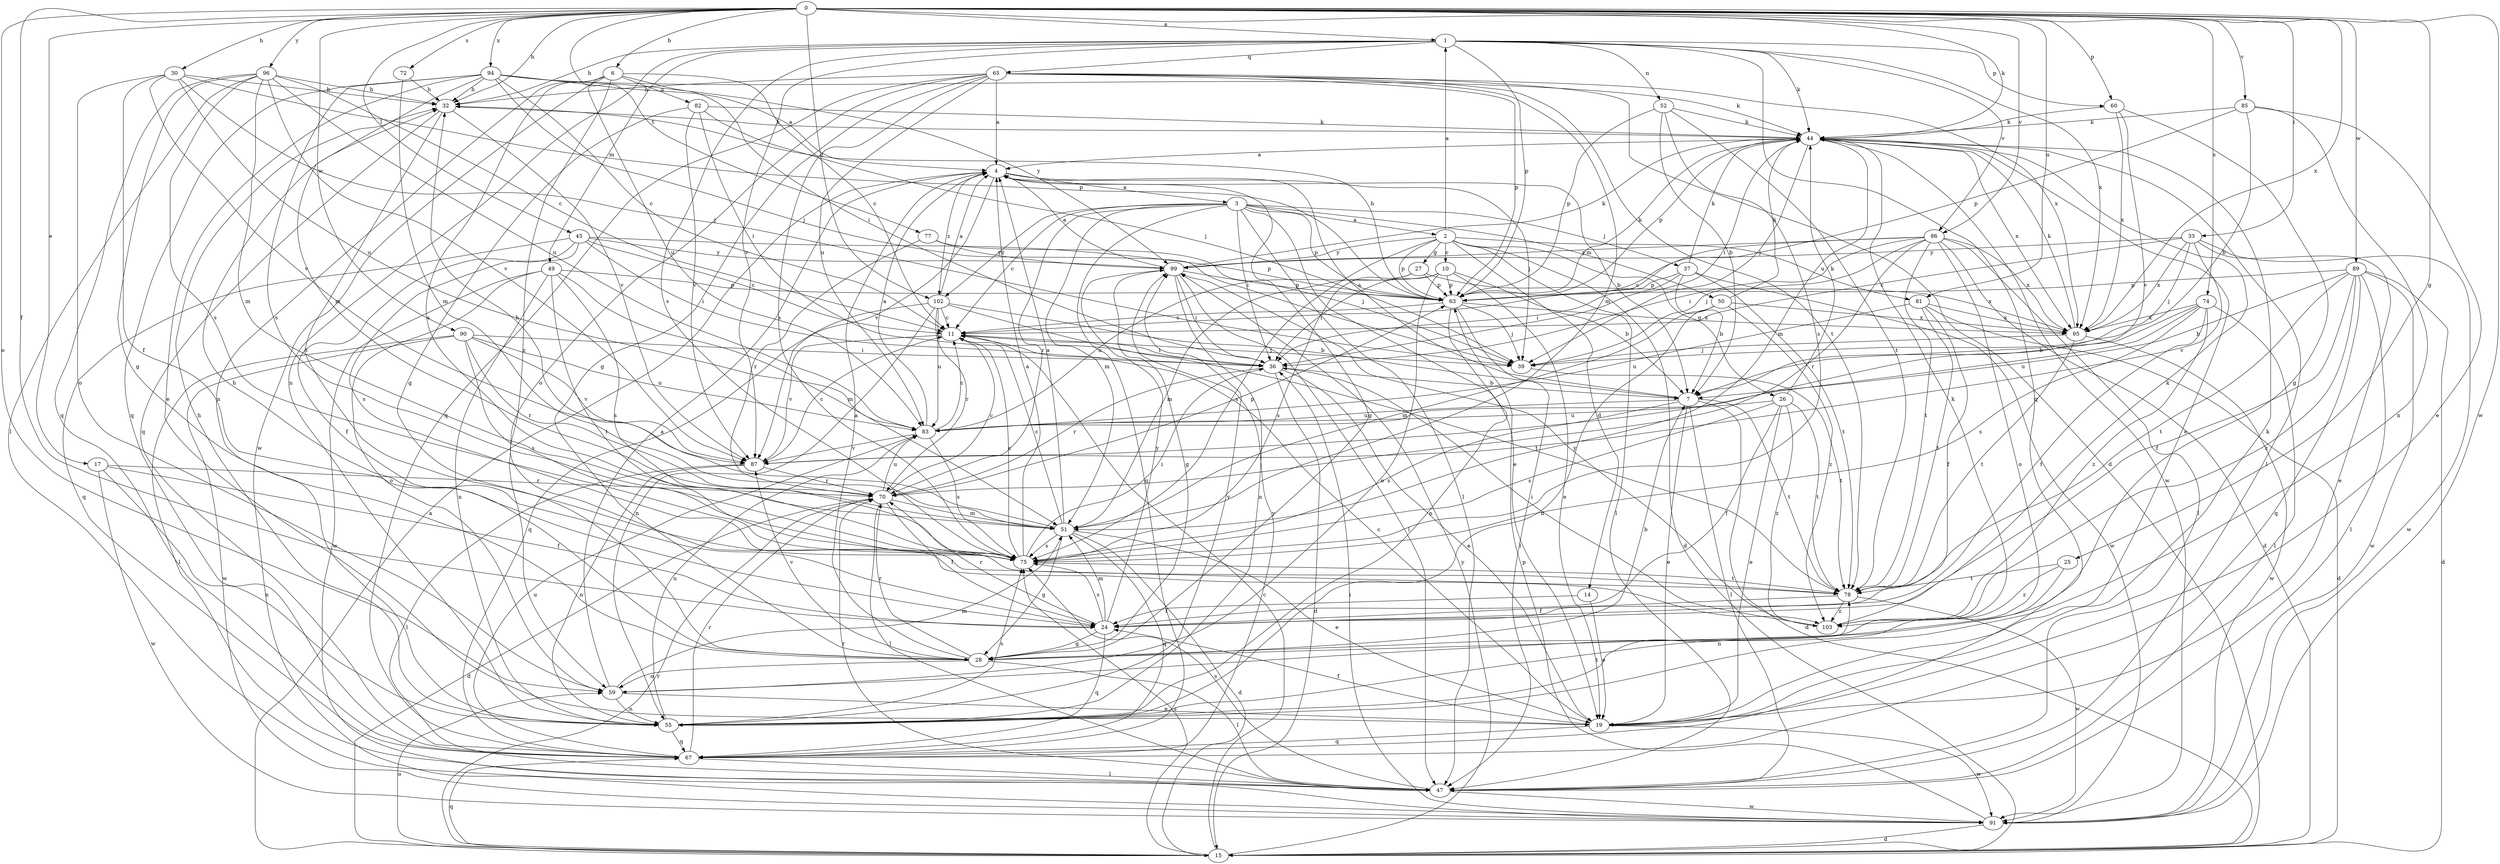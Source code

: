 strict digraph  {
0;
1;
2;
3;
4;
6;
7;
10;
11;
14;
15;
17;
19;
24;
25;
26;
27;
28;
30;
32;
33;
36;
37;
39;
44;
45;
47;
49;
50;
51;
52;
55;
59;
60;
63;
65;
67;
70;
72;
74;
75;
77;
78;
81;
82;
83;
85;
86;
87;
89;
90;
91;
94;
95;
96;
99;
102;
103;
0 -> 1  [label=a];
0 -> 6  [label=b];
0 -> 17  [label=e];
0 -> 24  [label=f];
0 -> 25  [label=g];
0 -> 30  [label=h];
0 -> 32  [label=h];
0 -> 33  [label=i];
0 -> 44  [label=k];
0 -> 45  [label=l];
0 -> 59  [label=o];
0 -> 60  [label=p];
0 -> 72  [label=s];
0 -> 74  [label=s];
0 -> 77  [label=t];
0 -> 81  [label=u];
0 -> 85  [label=v];
0 -> 86  [label=v];
0 -> 89  [label=w];
0 -> 90  [label=w];
0 -> 91  [label=w];
0 -> 94  [label=x];
0 -> 95  [label=x];
0 -> 96  [label=y];
0 -> 102  [label=z];
1 -> 32  [label=h];
1 -> 44  [label=k];
1 -> 49  [label=m];
1 -> 52  [label=n];
1 -> 55  [label=n];
1 -> 60  [label=p];
1 -> 63  [label=p];
1 -> 65  [label=q];
1 -> 67  [label=q];
1 -> 75  [label=s];
1 -> 86  [label=v];
1 -> 87  [label=v];
1 -> 95  [label=x];
2 -> 1  [label=a];
2 -> 10  [label=c];
2 -> 14  [label=d];
2 -> 15  [label=d];
2 -> 26  [label=g];
2 -> 27  [label=g];
2 -> 47  [label=l];
2 -> 63  [label=p];
2 -> 75  [label=s];
2 -> 81  [label=u];
2 -> 99  [label=y];
3 -> 2  [label=a];
3 -> 11  [label=c];
3 -> 19  [label=e];
3 -> 36  [label=i];
3 -> 37  [label=j];
3 -> 47  [label=l];
3 -> 50  [label=m];
3 -> 51  [label=m];
3 -> 63  [label=p];
3 -> 67  [label=q];
3 -> 70  [label=r];
3 -> 102  [label=z];
4 -> 3  [label=a];
4 -> 7  [label=b];
4 -> 28  [label=g];
4 -> 39  [label=j];
4 -> 87  [label=v];
4 -> 102  [label=z];
6 -> 11  [label=c];
6 -> 36  [label=i];
6 -> 55  [label=n];
6 -> 75  [label=s];
6 -> 82  [label=u];
6 -> 83  [label=u];
6 -> 91  [label=w];
6 -> 103  [label=z];
7 -> 4  [label=a];
7 -> 15  [label=d];
7 -> 19  [label=e];
7 -> 47  [label=l];
7 -> 75  [label=s];
7 -> 78  [label=t];
7 -> 83  [label=u];
10 -> 7  [label=b];
10 -> 19  [label=e];
10 -> 36  [label=i];
10 -> 59  [label=o];
10 -> 63  [label=p];
10 -> 83  [label=u];
11 -> 36  [label=i];
11 -> 39  [label=j];
11 -> 87  [label=v];
14 -> 19  [label=e];
14 -> 24  [label=f];
15 -> 4  [label=a];
15 -> 11  [label=c];
15 -> 59  [label=o];
15 -> 67  [label=q];
15 -> 70  [label=r];
15 -> 75  [label=s];
15 -> 99  [label=y];
17 -> 24  [label=f];
17 -> 55  [label=n];
17 -> 70  [label=r];
17 -> 91  [label=w];
19 -> 11  [label=c];
19 -> 24  [label=f];
19 -> 44  [label=k];
19 -> 67  [label=q];
19 -> 91  [label=w];
24 -> 28  [label=g];
24 -> 51  [label=m];
24 -> 67  [label=q];
24 -> 70  [label=r];
24 -> 75  [label=s];
24 -> 99  [label=y];
25 -> 55  [label=n];
25 -> 78  [label=t];
25 -> 103  [label=z];
26 -> 19  [label=e];
26 -> 24  [label=f];
26 -> 44  [label=k];
26 -> 75  [label=s];
26 -> 78  [label=t];
26 -> 83  [label=u];
26 -> 103  [label=z];
27 -> 51  [label=m];
27 -> 63  [label=p];
27 -> 75  [label=s];
27 -> 95  [label=x];
28 -> 4  [label=a];
28 -> 7  [label=b];
28 -> 32  [label=h];
28 -> 44  [label=k];
28 -> 47  [label=l];
28 -> 59  [label=o];
28 -> 70  [label=r];
28 -> 87  [label=v];
30 -> 24  [label=f];
30 -> 32  [label=h];
30 -> 39  [label=j];
30 -> 59  [label=o];
30 -> 63  [label=p];
30 -> 83  [label=u];
30 -> 87  [label=v];
32 -> 44  [label=k];
32 -> 67  [label=q];
32 -> 78  [label=t];
32 -> 87  [label=v];
33 -> 11  [label=c];
33 -> 19  [label=e];
33 -> 39  [label=j];
33 -> 87  [label=v];
33 -> 91  [label=w];
33 -> 95  [label=x];
33 -> 99  [label=y];
36 -> 7  [label=b];
36 -> 15  [label=d];
36 -> 19  [label=e];
36 -> 70  [label=r];
37 -> 7  [label=b];
37 -> 36  [label=i];
37 -> 44  [label=k];
37 -> 63  [label=p];
37 -> 78  [label=t];
37 -> 91  [label=w];
39 -> 78  [label=t];
44 -> 4  [label=a];
44 -> 19  [label=e];
44 -> 36  [label=i];
44 -> 39  [label=j];
44 -> 47  [label=l];
44 -> 51  [label=m];
44 -> 63  [label=p];
44 -> 91  [label=w];
44 -> 95  [label=x];
45 -> 11  [label=c];
45 -> 24  [label=f];
45 -> 36  [label=i];
45 -> 63  [label=p];
45 -> 67  [label=q];
45 -> 75  [label=s];
45 -> 99  [label=y];
47 -> 70  [label=r];
47 -> 75  [label=s];
47 -> 91  [label=w];
49 -> 51  [label=m];
49 -> 55  [label=n];
49 -> 59  [label=o];
49 -> 63  [label=p];
49 -> 75  [label=s];
49 -> 78  [label=t];
49 -> 91  [label=w];
50 -> 44  [label=k];
50 -> 51  [label=m];
50 -> 55  [label=n];
50 -> 95  [label=x];
50 -> 103  [label=z];
51 -> 4  [label=a];
51 -> 11  [label=c];
51 -> 15  [label=d];
51 -> 19  [label=e];
51 -> 28  [label=g];
51 -> 32  [label=h];
51 -> 67  [label=q];
51 -> 75  [label=s];
52 -> 7  [label=b];
52 -> 44  [label=k];
52 -> 63  [label=p];
52 -> 75  [label=s];
52 -> 78  [label=t];
55 -> 32  [label=h];
55 -> 67  [label=q];
55 -> 75  [label=s];
55 -> 78  [label=t];
55 -> 83  [label=u];
55 -> 99  [label=y];
59 -> 4  [label=a];
59 -> 19  [label=e];
59 -> 51  [label=m];
59 -> 55  [label=n];
60 -> 28  [label=g];
60 -> 44  [label=k];
60 -> 87  [label=v];
60 -> 95  [label=x];
63 -> 11  [label=c];
63 -> 32  [label=h];
63 -> 39  [label=j];
63 -> 44  [label=k];
63 -> 47  [label=l];
63 -> 55  [label=n];
63 -> 95  [label=x];
65 -> 4  [label=a];
65 -> 15  [label=d];
65 -> 28  [label=g];
65 -> 32  [label=h];
65 -> 51  [label=m];
65 -> 59  [label=o];
65 -> 63  [label=p];
65 -> 67  [label=q];
65 -> 75  [label=s];
65 -> 78  [label=t];
65 -> 83  [label=u];
65 -> 95  [label=x];
67 -> 47  [label=l];
67 -> 70  [label=r];
67 -> 83  [label=u];
67 -> 99  [label=y];
70 -> 11  [label=c];
70 -> 15  [label=d];
70 -> 24  [label=f];
70 -> 47  [label=l];
70 -> 51  [label=m];
70 -> 63  [label=p];
70 -> 83  [label=u];
72 -> 32  [label=h];
72 -> 51  [label=m];
74 -> 7  [label=b];
74 -> 24  [label=f];
74 -> 47  [label=l];
74 -> 75  [label=s];
74 -> 83  [label=u];
74 -> 95  [label=x];
74 -> 103  [label=z];
75 -> 4  [label=a];
75 -> 11  [label=c];
75 -> 36  [label=i];
75 -> 78  [label=t];
77 -> 39  [label=j];
77 -> 70  [label=r];
77 -> 99  [label=y];
78 -> 24  [label=f];
78 -> 91  [label=w];
78 -> 103  [label=z];
81 -> 15  [label=d];
81 -> 24  [label=f];
81 -> 78  [label=t];
81 -> 83  [label=u];
81 -> 95  [label=x];
82 -> 28  [label=g];
82 -> 36  [label=i];
82 -> 39  [label=j];
82 -> 44  [label=k];
82 -> 87  [label=v];
83 -> 4  [label=a];
83 -> 11  [label=c];
83 -> 75  [label=s];
83 -> 87  [label=v];
85 -> 7  [label=b];
85 -> 19  [label=e];
85 -> 44  [label=k];
85 -> 55  [label=n];
85 -> 63  [label=p];
86 -> 11  [label=c];
86 -> 15  [label=d];
86 -> 36  [label=i];
86 -> 39  [label=j];
86 -> 47  [label=l];
86 -> 59  [label=o];
86 -> 70  [label=r];
86 -> 78  [label=t];
86 -> 95  [label=x];
86 -> 99  [label=y];
87 -> 11  [label=c];
87 -> 47  [label=l];
87 -> 55  [label=n];
87 -> 70  [label=r];
89 -> 7  [label=b];
89 -> 15  [label=d];
89 -> 24  [label=f];
89 -> 47  [label=l];
89 -> 63  [label=p];
89 -> 67  [label=q];
89 -> 78  [label=t];
89 -> 91  [label=w];
89 -> 103  [label=z];
90 -> 36  [label=i];
90 -> 47  [label=l];
90 -> 70  [label=r];
90 -> 75  [label=s];
90 -> 83  [label=u];
90 -> 87  [label=v];
90 -> 91  [label=w];
91 -> 15  [label=d];
91 -> 36  [label=i];
91 -> 63  [label=p];
94 -> 4  [label=a];
94 -> 11  [label=c];
94 -> 19  [label=e];
94 -> 32  [label=h];
94 -> 39  [label=j];
94 -> 44  [label=k];
94 -> 51  [label=m];
94 -> 67  [label=q];
94 -> 75  [label=s];
94 -> 99  [label=y];
95 -> 39  [label=j];
95 -> 44  [label=k];
95 -> 78  [label=t];
95 -> 91  [label=w];
96 -> 11  [label=c];
96 -> 28  [label=g];
96 -> 32  [label=h];
96 -> 47  [label=l];
96 -> 51  [label=m];
96 -> 67  [label=q];
96 -> 75  [label=s];
96 -> 83  [label=u];
96 -> 87  [label=v];
99 -> 4  [label=a];
99 -> 28  [label=g];
99 -> 36  [label=i];
99 -> 44  [label=k];
99 -> 47  [label=l];
99 -> 55  [label=n];
99 -> 63  [label=p];
102 -> 4  [label=a];
102 -> 7  [label=b];
102 -> 11  [label=c];
102 -> 55  [label=n];
102 -> 67  [label=q];
102 -> 70  [label=r];
102 -> 78  [label=t];
102 -> 83  [label=u];
103 -> 36  [label=i];
103 -> 44  [label=k];
103 -> 99  [label=y];
}
